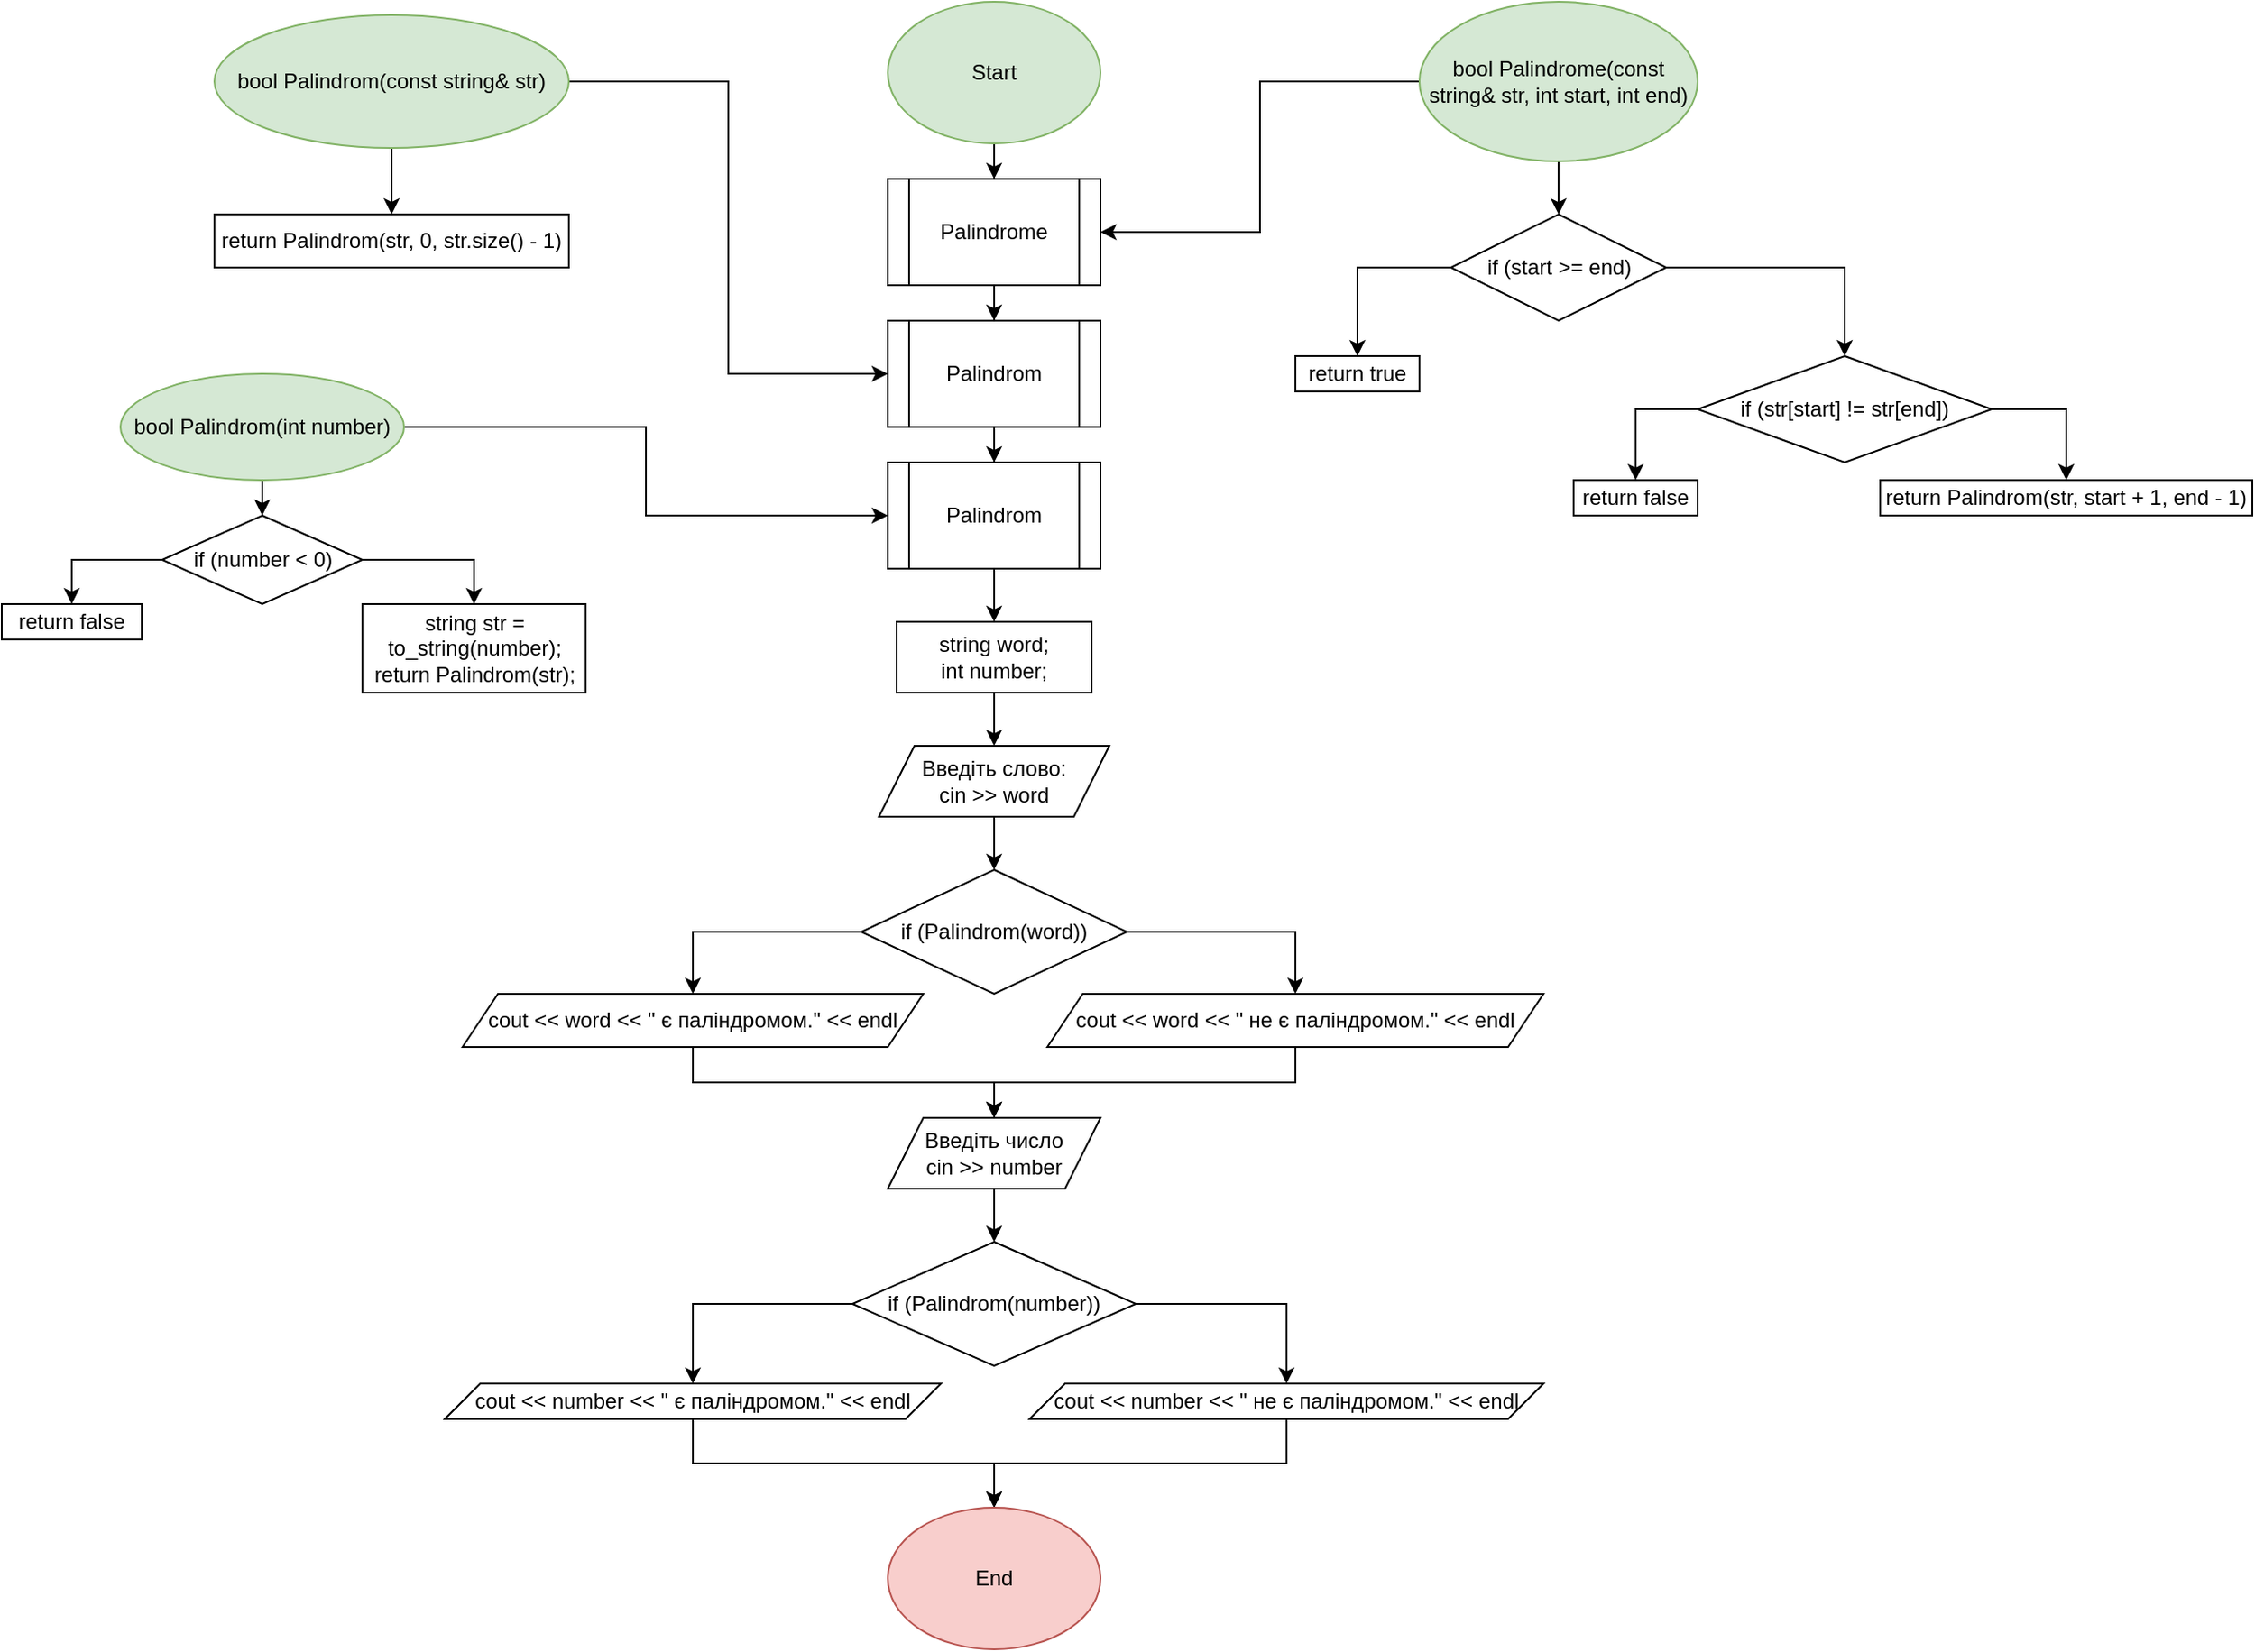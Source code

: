 <mxfile version="24.8.6">
  <diagram name="Страница — 1" id="2TbIrIlReC5s9EQmamD3">
    <mxGraphModel dx="2821" dy="1054" grid="0" gridSize="10" guides="1" tooltips="1" connect="1" arrows="1" fold="1" page="1" pageScale="1" pageWidth="827" pageHeight="1169" math="0" shadow="0">
      <root>
        <mxCell id="0" />
        <mxCell id="1" parent="0" />
        <mxCell id="jk1rVlUgttSgE77eJ8EI-3" value="" style="edgeStyle=orthogonalEdgeStyle;rounded=0;orthogonalLoop=1;jettySize=auto;html=1;" edge="1" parent="1" source="jk1rVlUgttSgE77eJ8EI-1" target="jk1rVlUgttSgE77eJ8EI-2">
          <mxGeometry relative="1" as="geometry" />
        </mxCell>
        <mxCell id="jk1rVlUgttSgE77eJ8EI-1" value="Start" style="ellipse;whiteSpace=wrap;html=1;fillColor=#d5e8d4;strokeColor=#82b366;" vertex="1" parent="1">
          <mxGeometry x="-60" width="120" height="80" as="geometry" />
        </mxCell>
        <mxCell id="jk1rVlUgttSgE77eJ8EI-6" value="" style="edgeStyle=orthogonalEdgeStyle;rounded=0;orthogonalLoop=1;jettySize=auto;html=1;" edge="1" parent="1" source="jk1rVlUgttSgE77eJ8EI-2" target="jk1rVlUgttSgE77eJ8EI-5">
          <mxGeometry relative="1" as="geometry" />
        </mxCell>
        <mxCell id="jk1rVlUgttSgE77eJ8EI-2" value="Palindrome" style="shape=process;whiteSpace=wrap;html=1;backgroundOutline=1;" vertex="1" parent="1">
          <mxGeometry x="-60" y="100" width="120" height="60" as="geometry" />
        </mxCell>
        <mxCell id="jk1rVlUgttSgE77eJ8EI-12" value="" style="edgeStyle=orthogonalEdgeStyle;rounded=0;orthogonalLoop=1;jettySize=auto;html=1;" edge="1" parent="1" source="jk1rVlUgttSgE77eJ8EI-4" target="jk1rVlUgttSgE77eJ8EI-11">
          <mxGeometry relative="1" as="geometry" />
        </mxCell>
        <mxCell id="jk1rVlUgttSgE77eJ8EI-23" style="edgeStyle=orthogonalEdgeStyle;rounded=0;orthogonalLoop=1;jettySize=auto;html=1;exitX=0;exitY=0.5;exitDx=0;exitDy=0;entryX=1;entryY=0.5;entryDx=0;entryDy=0;" edge="1" parent="1" source="jk1rVlUgttSgE77eJ8EI-4" target="jk1rVlUgttSgE77eJ8EI-2">
          <mxGeometry relative="1" as="geometry" />
        </mxCell>
        <mxCell id="jk1rVlUgttSgE77eJ8EI-4" value="bool Palindrome(const string&amp;amp; str, int start, int end)" style="ellipse;whiteSpace=wrap;html=1;fillColor=#d5e8d4;strokeColor=#82b366;" vertex="1" parent="1">
          <mxGeometry x="240" width="157" height="90" as="geometry" />
        </mxCell>
        <mxCell id="jk1rVlUgttSgE77eJ8EI-8" value="" style="edgeStyle=orthogonalEdgeStyle;rounded=0;orthogonalLoop=1;jettySize=auto;html=1;" edge="1" parent="1" source="jk1rVlUgttSgE77eJ8EI-5" target="jk1rVlUgttSgE77eJ8EI-7">
          <mxGeometry relative="1" as="geometry" />
        </mxCell>
        <mxCell id="jk1rVlUgttSgE77eJ8EI-5" value="Palindrom" style="shape=process;whiteSpace=wrap;html=1;backgroundOutline=1;" vertex="1" parent="1">
          <mxGeometry x="-60" y="180" width="120" height="60" as="geometry" />
        </mxCell>
        <mxCell id="jk1rVlUgttSgE77eJ8EI-10" value="" style="edgeStyle=orthogonalEdgeStyle;rounded=0;orthogonalLoop=1;jettySize=auto;html=1;" edge="1" parent="1" source="jk1rVlUgttSgE77eJ8EI-7" target="jk1rVlUgttSgE77eJ8EI-9">
          <mxGeometry relative="1" as="geometry" />
        </mxCell>
        <mxCell id="jk1rVlUgttSgE77eJ8EI-7" value="Palindrom" style="shape=process;whiteSpace=wrap;html=1;backgroundOutline=1;" vertex="1" parent="1">
          <mxGeometry x="-60" y="260" width="120" height="60" as="geometry" />
        </mxCell>
        <mxCell id="jk1rVlUgttSgE77eJ8EI-38" value="" style="edgeStyle=orthogonalEdgeStyle;rounded=0;orthogonalLoop=1;jettySize=auto;html=1;" edge="1" parent="1" source="jk1rVlUgttSgE77eJ8EI-9" target="jk1rVlUgttSgE77eJ8EI-37">
          <mxGeometry relative="1" as="geometry" />
        </mxCell>
        <mxCell id="jk1rVlUgttSgE77eJ8EI-9" value="string word;&lt;br&gt;int number;" style="rounded=0;whiteSpace=wrap;html=1;" vertex="1" parent="1">
          <mxGeometry x="-55" y="350" width="110" height="40" as="geometry" />
        </mxCell>
        <mxCell id="jk1rVlUgttSgE77eJ8EI-14" style="edgeStyle=orthogonalEdgeStyle;rounded=0;orthogonalLoop=1;jettySize=auto;html=1;exitX=0;exitY=0.5;exitDx=0;exitDy=0;entryX=0.5;entryY=0;entryDx=0;entryDy=0;" edge="1" parent="1" source="jk1rVlUgttSgE77eJ8EI-11" target="jk1rVlUgttSgE77eJ8EI-13">
          <mxGeometry relative="1" as="geometry" />
        </mxCell>
        <mxCell id="jk1rVlUgttSgE77eJ8EI-18" style="edgeStyle=orthogonalEdgeStyle;rounded=0;orthogonalLoop=1;jettySize=auto;html=1;exitX=1;exitY=0.5;exitDx=0;exitDy=0;entryX=0.5;entryY=0;entryDx=0;entryDy=0;" edge="1" parent="1" source="jk1rVlUgttSgE77eJ8EI-11" target="jk1rVlUgttSgE77eJ8EI-17">
          <mxGeometry relative="1" as="geometry" />
        </mxCell>
        <mxCell id="jk1rVlUgttSgE77eJ8EI-11" value="if (start &amp;gt;= end)" style="rhombus;whiteSpace=wrap;html=1;" vertex="1" parent="1">
          <mxGeometry x="257.75" y="120" width="121.5" height="60" as="geometry" />
        </mxCell>
        <mxCell id="jk1rVlUgttSgE77eJ8EI-13" value="return true" style="rounded=0;whiteSpace=wrap;html=1;" vertex="1" parent="1">
          <mxGeometry x="170" y="200" width="70" height="20" as="geometry" />
        </mxCell>
        <mxCell id="jk1rVlUgttSgE77eJ8EI-20" style="edgeStyle=orthogonalEdgeStyle;rounded=0;orthogonalLoop=1;jettySize=auto;html=1;exitX=0;exitY=0.5;exitDx=0;exitDy=0;entryX=0.5;entryY=0;entryDx=0;entryDy=0;" edge="1" parent="1" source="jk1rVlUgttSgE77eJ8EI-17" target="jk1rVlUgttSgE77eJ8EI-19">
          <mxGeometry relative="1" as="geometry" />
        </mxCell>
        <mxCell id="jk1rVlUgttSgE77eJ8EI-22" style="edgeStyle=orthogonalEdgeStyle;rounded=0;orthogonalLoop=1;jettySize=auto;html=1;exitX=1;exitY=0.5;exitDx=0;exitDy=0;entryX=0.5;entryY=0;entryDx=0;entryDy=0;" edge="1" parent="1" source="jk1rVlUgttSgE77eJ8EI-17" target="jk1rVlUgttSgE77eJ8EI-21">
          <mxGeometry relative="1" as="geometry" />
        </mxCell>
        <mxCell id="jk1rVlUgttSgE77eJ8EI-17" value="if (str[start] != str[end])" style="rhombus;whiteSpace=wrap;html=1;" vertex="1" parent="1">
          <mxGeometry x="397" y="200" width="166" height="60" as="geometry" />
        </mxCell>
        <mxCell id="jk1rVlUgttSgE77eJ8EI-19" value="return false" style="rounded=0;whiteSpace=wrap;html=1;" vertex="1" parent="1">
          <mxGeometry x="327" y="270" width="70" height="20" as="geometry" />
        </mxCell>
        <mxCell id="jk1rVlUgttSgE77eJ8EI-21" value="return Palindrom(str, start + 1, end - 1)" style="rounded=0;whiteSpace=wrap;html=1;" vertex="1" parent="1">
          <mxGeometry x="500" y="270" width="210" height="20" as="geometry" />
        </mxCell>
        <mxCell id="jk1rVlUgttSgE77eJ8EI-26" value="" style="edgeStyle=orthogonalEdgeStyle;rounded=0;orthogonalLoop=1;jettySize=auto;html=1;" edge="1" parent="1" source="jk1rVlUgttSgE77eJ8EI-24" target="jk1rVlUgttSgE77eJ8EI-25">
          <mxGeometry relative="1" as="geometry" />
        </mxCell>
        <mxCell id="jk1rVlUgttSgE77eJ8EI-27" style="edgeStyle=orthogonalEdgeStyle;rounded=0;orthogonalLoop=1;jettySize=auto;html=1;exitX=1;exitY=0.5;exitDx=0;exitDy=0;entryX=0;entryY=0.5;entryDx=0;entryDy=0;" edge="1" parent="1" source="jk1rVlUgttSgE77eJ8EI-24" target="jk1rVlUgttSgE77eJ8EI-5">
          <mxGeometry relative="1" as="geometry" />
        </mxCell>
        <mxCell id="jk1rVlUgttSgE77eJ8EI-24" value="bool Palindrom(const string&amp;amp; str)" style="ellipse;whiteSpace=wrap;html=1;fillColor=#d5e8d4;strokeColor=#82b366;" vertex="1" parent="1">
          <mxGeometry x="-440" y="7.5" width="200" height="75" as="geometry" />
        </mxCell>
        <mxCell id="jk1rVlUgttSgE77eJ8EI-25" value="return Palindrom(str, 0, str.size() - 1)" style="rounded=0;whiteSpace=wrap;html=1;" vertex="1" parent="1">
          <mxGeometry x="-440" y="120" width="200" height="30" as="geometry" />
        </mxCell>
        <mxCell id="jk1rVlUgttSgE77eJ8EI-31" value="" style="edgeStyle=orthogonalEdgeStyle;rounded=0;orthogonalLoop=1;jettySize=auto;html=1;" edge="1" parent="1" source="jk1rVlUgttSgE77eJ8EI-28" target="jk1rVlUgttSgE77eJ8EI-29">
          <mxGeometry relative="1" as="geometry" />
        </mxCell>
        <mxCell id="jk1rVlUgttSgE77eJ8EI-36" style="edgeStyle=orthogonalEdgeStyle;rounded=0;orthogonalLoop=1;jettySize=auto;html=1;exitX=1;exitY=0.5;exitDx=0;exitDy=0;entryX=0;entryY=0.5;entryDx=0;entryDy=0;" edge="1" parent="1" source="jk1rVlUgttSgE77eJ8EI-28" target="jk1rVlUgttSgE77eJ8EI-7">
          <mxGeometry relative="1" as="geometry" />
        </mxCell>
        <mxCell id="jk1rVlUgttSgE77eJ8EI-28" value="bool Palindrom(int number)" style="ellipse;whiteSpace=wrap;html=1;fillColor=#d5e8d4;strokeColor=#82b366;" vertex="1" parent="1">
          <mxGeometry x="-493" y="210" width="160" height="60" as="geometry" />
        </mxCell>
        <mxCell id="jk1rVlUgttSgE77eJ8EI-33" style="edgeStyle=orthogonalEdgeStyle;rounded=0;orthogonalLoop=1;jettySize=auto;html=1;exitX=0;exitY=0.5;exitDx=0;exitDy=0;entryX=0.5;entryY=0;entryDx=0;entryDy=0;" edge="1" parent="1" source="jk1rVlUgttSgE77eJ8EI-29" target="jk1rVlUgttSgE77eJ8EI-32">
          <mxGeometry relative="1" as="geometry" />
        </mxCell>
        <mxCell id="jk1rVlUgttSgE77eJ8EI-35" style="edgeStyle=orthogonalEdgeStyle;rounded=0;orthogonalLoop=1;jettySize=auto;html=1;exitX=1;exitY=0.5;exitDx=0;exitDy=0;entryX=0.5;entryY=0;entryDx=0;entryDy=0;" edge="1" parent="1" source="jk1rVlUgttSgE77eJ8EI-29" target="jk1rVlUgttSgE77eJ8EI-34">
          <mxGeometry relative="1" as="geometry" />
        </mxCell>
        <mxCell id="jk1rVlUgttSgE77eJ8EI-29" value="if (number &amp;lt; 0)" style="rhombus;whiteSpace=wrap;html=1;" vertex="1" parent="1">
          <mxGeometry x="-469.5" y="290" width="113" height="50" as="geometry" />
        </mxCell>
        <mxCell id="jk1rVlUgttSgE77eJ8EI-32" value="return false" style="rounded=0;whiteSpace=wrap;html=1;" vertex="1" parent="1">
          <mxGeometry x="-560" y="340" width="79" height="20" as="geometry" />
        </mxCell>
        <mxCell id="jk1rVlUgttSgE77eJ8EI-34" value="&lt;div&gt;string str = to_string(number);&lt;/div&gt;&lt;div&gt;return Palindrom(str);&lt;/div&gt;" style="rounded=0;whiteSpace=wrap;html=1;" vertex="1" parent="1">
          <mxGeometry x="-356.5" y="340" width="126" height="50" as="geometry" />
        </mxCell>
        <mxCell id="jk1rVlUgttSgE77eJ8EI-40" value="" style="edgeStyle=orthogonalEdgeStyle;rounded=0;orthogonalLoop=1;jettySize=auto;html=1;" edge="1" parent="1" source="jk1rVlUgttSgE77eJ8EI-37" target="jk1rVlUgttSgE77eJ8EI-39">
          <mxGeometry relative="1" as="geometry" />
        </mxCell>
        <mxCell id="jk1rVlUgttSgE77eJ8EI-37" value="Введіть слово:&lt;br&gt;cin &amp;gt;&amp;gt; word" style="shape=parallelogram;perimeter=parallelogramPerimeter;whiteSpace=wrap;html=1;fixedSize=1;" vertex="1" parent="1">
          <mxGeometry x="-65" y="420" width="130" height="40" as="geometry" />
        </mxCell>
        <mxCell id="jk1rVlUgttSgE77eJ8EI-42" style="edgeStyle=orthogonalEdgeStyle;rounded=0;orthogonalLoop=1;jettySize=auto;html=1;exitX=0;exitY=0.5;exitDx=0;exitDy=0;entryX=0.5;entryY=0;entryDx=0;entryDy=0;" edge="1" parent="1" source="jk1rVlUgttSgE77eJ8EI-39" target="jk1rVlUgttSgE77eJ8EI-41">
          <mxGeometry relative="1" as="geometry" />
        </mxCell>
        <mxCell id="jk1rVlUgttSgE77eJ8EI-44" style="edgeStyle=orthogonalEdgeStyle;rounded=0;orthogonalLoop=1;jettySize=auto;html=1;exitX=1;exitY=0.5;exitDx=0;exitDy=0;entryX=0.5;entryY=0;entryDx=0;entryDy=0;" edge="1" parent="1" source="jk1rVlUgttSgE77eJ8EI-39" target="jk1rVlUgttSgE77eJ8EI-43">
          <mxGeometry relative="1" as="geometry" />
        </mxCell>
        <mxCell id="jk1rVlUgttSgE77eJ8EI-39" value="if (Palindrom(word))" style="rhombus;whiteSpace=wrap;html=1;" vertex="1" parent="1">
          <mxGeometry x="-75" y="490" width="150" height="70" as="geometry" />
        </mxCell>
        <mxCell id="jk1rVlUgttSgE77eJ8EI-46" style="edgeStyle=orthogonalEdgeStyle;rounded=0;orthogonalLoop=1;jettySize=auto;html=1;exitX=0.5;exitY=1;exitDx=0;exitDy=0;entryX=0.5;entryY=0;entryDx=0;entryDy=0;" edge="1" parent="1" source="jk1rVlUgttSgE77eJ8EI-41" target="jk1rVlUgttSgE77eJ8EI-45">
          <mxGeometry relative="1" as="geometry" />
        </mxCell>
        <mxCell id="jk1rVlUgttSgE77eJ8EI-41" value="cout &amp;lt;&amp;lt; word &amp;lt;&amp;lt; &quot; є паліндромом.&quot; &amp;lt;&amp;lt; endl" style="shape=parallelogram;perimeter=parallelogramPerimeter;whiteSpace=wrap;html=1;fixedSize=1;" vertex="1" parent="1">
          <mxGeometry x="-300" y="560" width="260" height="30" as="geometry" />
        </mxCell>
        <mxCell id="jk1rVlUgttSgE77eJ8EI-47" style="edgeStyle=orthogonalEdgeStyle;rounded=0;orthogonalLoop=1;jettySize=auto;html=1;exitX=0.5;exitY=1;exitDx=0;exitDy=0;entryX=0.5;entryY=0;entryDx=0;entryDy=0;" edge="1" parent="1" source="jk1rVlUgttSgE77eJ8EI-43" target="jk1rVlUgttSgE77eJ8EI-45">
          <mxGeometry relative="1" as="geometry" />
        </mxCell>
        <mxCell id="jk1rVlUgttSgE77eJ8EI-43" value="cout &amp;lt;&amp;lt; word &amp;lt;&amp;lt; &quot; не є паліндромом.&quot; &amp;lt;&amp;lt; endl" style="shape=parallelogram;perimeter=parallelogramPerimeter;whiteSpace=wrap;html=1;fixedSize=1;" vertex="1" parent="1">
          <mxGeometry x="30" y="560" width="280" height="30" as="geometry" />
        </mxCell>
        <mxCell id="jk1rVlUgttSgE77eJ8EI-49" value="" style="edgeStyle=orthogonalEdgeStyle;rounded=0;orthogonalLoop=1;jettySize=auto;html=1;" edge="1" parent="1" source="jk1rVlUgttSgE77eJ8EI-45" target="jk1rVlUgttSgE77eJ8EI-48">
          <mxGeometry relative="1" as="geometry" />
        </mxCell>
        <mxCell id="jk1rVlUgttSgE77eJ8EI-45" value="Введіть число&lt;br&gt;cin &amp;gt;&amp;gt; number" style="shape=parallelogram;perimeter=parallelogramPerimeter;whiteSpace=wrap;html=1;fixedSize=1;" vertex="1" parent="1">
          <mxGeometry x="-60" y="630" width="120" height="40" as="geometry" />
        </mxCell>
        <mxCell id="jk1rVlUgttSgE77eJ8EI-51" style="edgeStyle=orthogonalEdgeStyle;rounded=0;orthogonalLoop=1;jettySize=auto;html=1;exitX=0;exitY=0.5;exitDx=0;exitDy=0;entryX=0.5;entryY=0;entryDx=0;entryDy=0;" edge="1" parent="1" source="jk1rVlUgttSgE77eJ8EI-48" target="jk1rVlUgttSgE77eJ8EI-50">
          <mxGeometry relative="1" as="geometry" />
        </mxCell>
        <mxCell id="jk1rVlUgttSgE77eJ8EI-53" style="edgeStyle=orthogonalEdgeStyle;rounded=0;orthogonalLoop=1;jettySize=auto;html=1;exitX=1;exitY=0.5;exitDx=0;exitDy=0;entryX=0.5;entryY=0;entryDx=0;entryDy=0;" edge="1" parent="1" source="jk1rVlUgttSgE77eJ8EI-48" target="jk1rVlUgttSgE77eJ8EI-52">
          <mxGeometry relative="1" as="geometry" />
        </mxCell>
        <mxCell id="jk1rVlUgttSgE77eJ8EI-48" value="if (Palindrom(number))" style="rhombus;whiteSpace=wrap;html=1;" vertex="1" parent="1">
          <mxGeometry x="-80" y="700" width="160" height="70" as="geometry" />
        </mxCell>
        <mxCell id="jk1rVlUgttSgE77eJ8EI-56" style="edgeStyle=orthogonalEdgeStyle;rounded=0;orthogonalLoop=1;jettySize=auto;html=1;exitX=0.5;exitY=1;exitDx=0;exitDy=0;entryX=0.5;entryY=0;entryDx=0;entryDy=0;" edge="1" parent="1" source="jk1rVlUgttSgE77eJ8EI-50" target="jk1rVlUgttSgE77eJ8EI-55">
          <mxGeometry relative="1" as="geometry" />
        </mxCell>
        <mxCell id="jk1rVlUgttSgE77eJ8EI-50" value="cout &amp;lt;&amp;lt; number &amp;lt;&amp;lt; &quot; є паліндромом.&quot; &amp;lt;&amp;lt; endl" style="shape=parallelogram;perimeter=parallelogramPerimeter;whiteSpace=wrap;html=1;fixedSize=1;" vertex="1" parent="1">
          <mxGeometry x="-310" y="780" width="280" height="20" as="geometry" />
        </mxCell>
        <mxCell id="jk1rVlUgttSgE77eJ8EI-57" style="edgeStyle=orthogonalEdgeStyle;rounded=0;orthogonalLoop=1;jettySize=auto;html=1;exitX=0.5;exitY=1;exitDx=0;exitDy=0;entryX=0.5;entryY=0;entryDx=0;entryDy=0;" edge="1" parent="1" source="jk1rVlUgttSgE77eJ8EI-52" target="jk1rVlUgttSgE77eJ8EI-55">
          <mxGeometry relative="1" as="geometry" />
        </mxCell>
        <mxCell id="jk1rVlUgttSgE77eJ8EI-52" value="cout &amp;lt;&amp;lt; number &amp;lt;&amp;lt; &quot; не є паліндромом.&quot; &amp;lt;&amp;lt; endl" style="shape=parallelogram;perimeter=parallelogramPerimeter;whiteSpace=wrap;html=1;fixedSize=1;" vertex="1" parent="1">
          <mxGeometry x="20" y="780" width="290" height="20" as="geometry" />
        </mxCell>
        <mxCell id="jk1rVlUgttSgE77eJ8EI-55" value="End" style="ellipse;whiteSpace=wrap;html=1;fillColor=#f8cecc;strokeColor=#b85450;" vertex="1" parent="1">
          <mxGeometry x="-60" y="850" width="120" height="80" as="geometry" />
        </mxCell>
      </root>
    </mxGraphModel>
  </diagram>
</mxfile>
